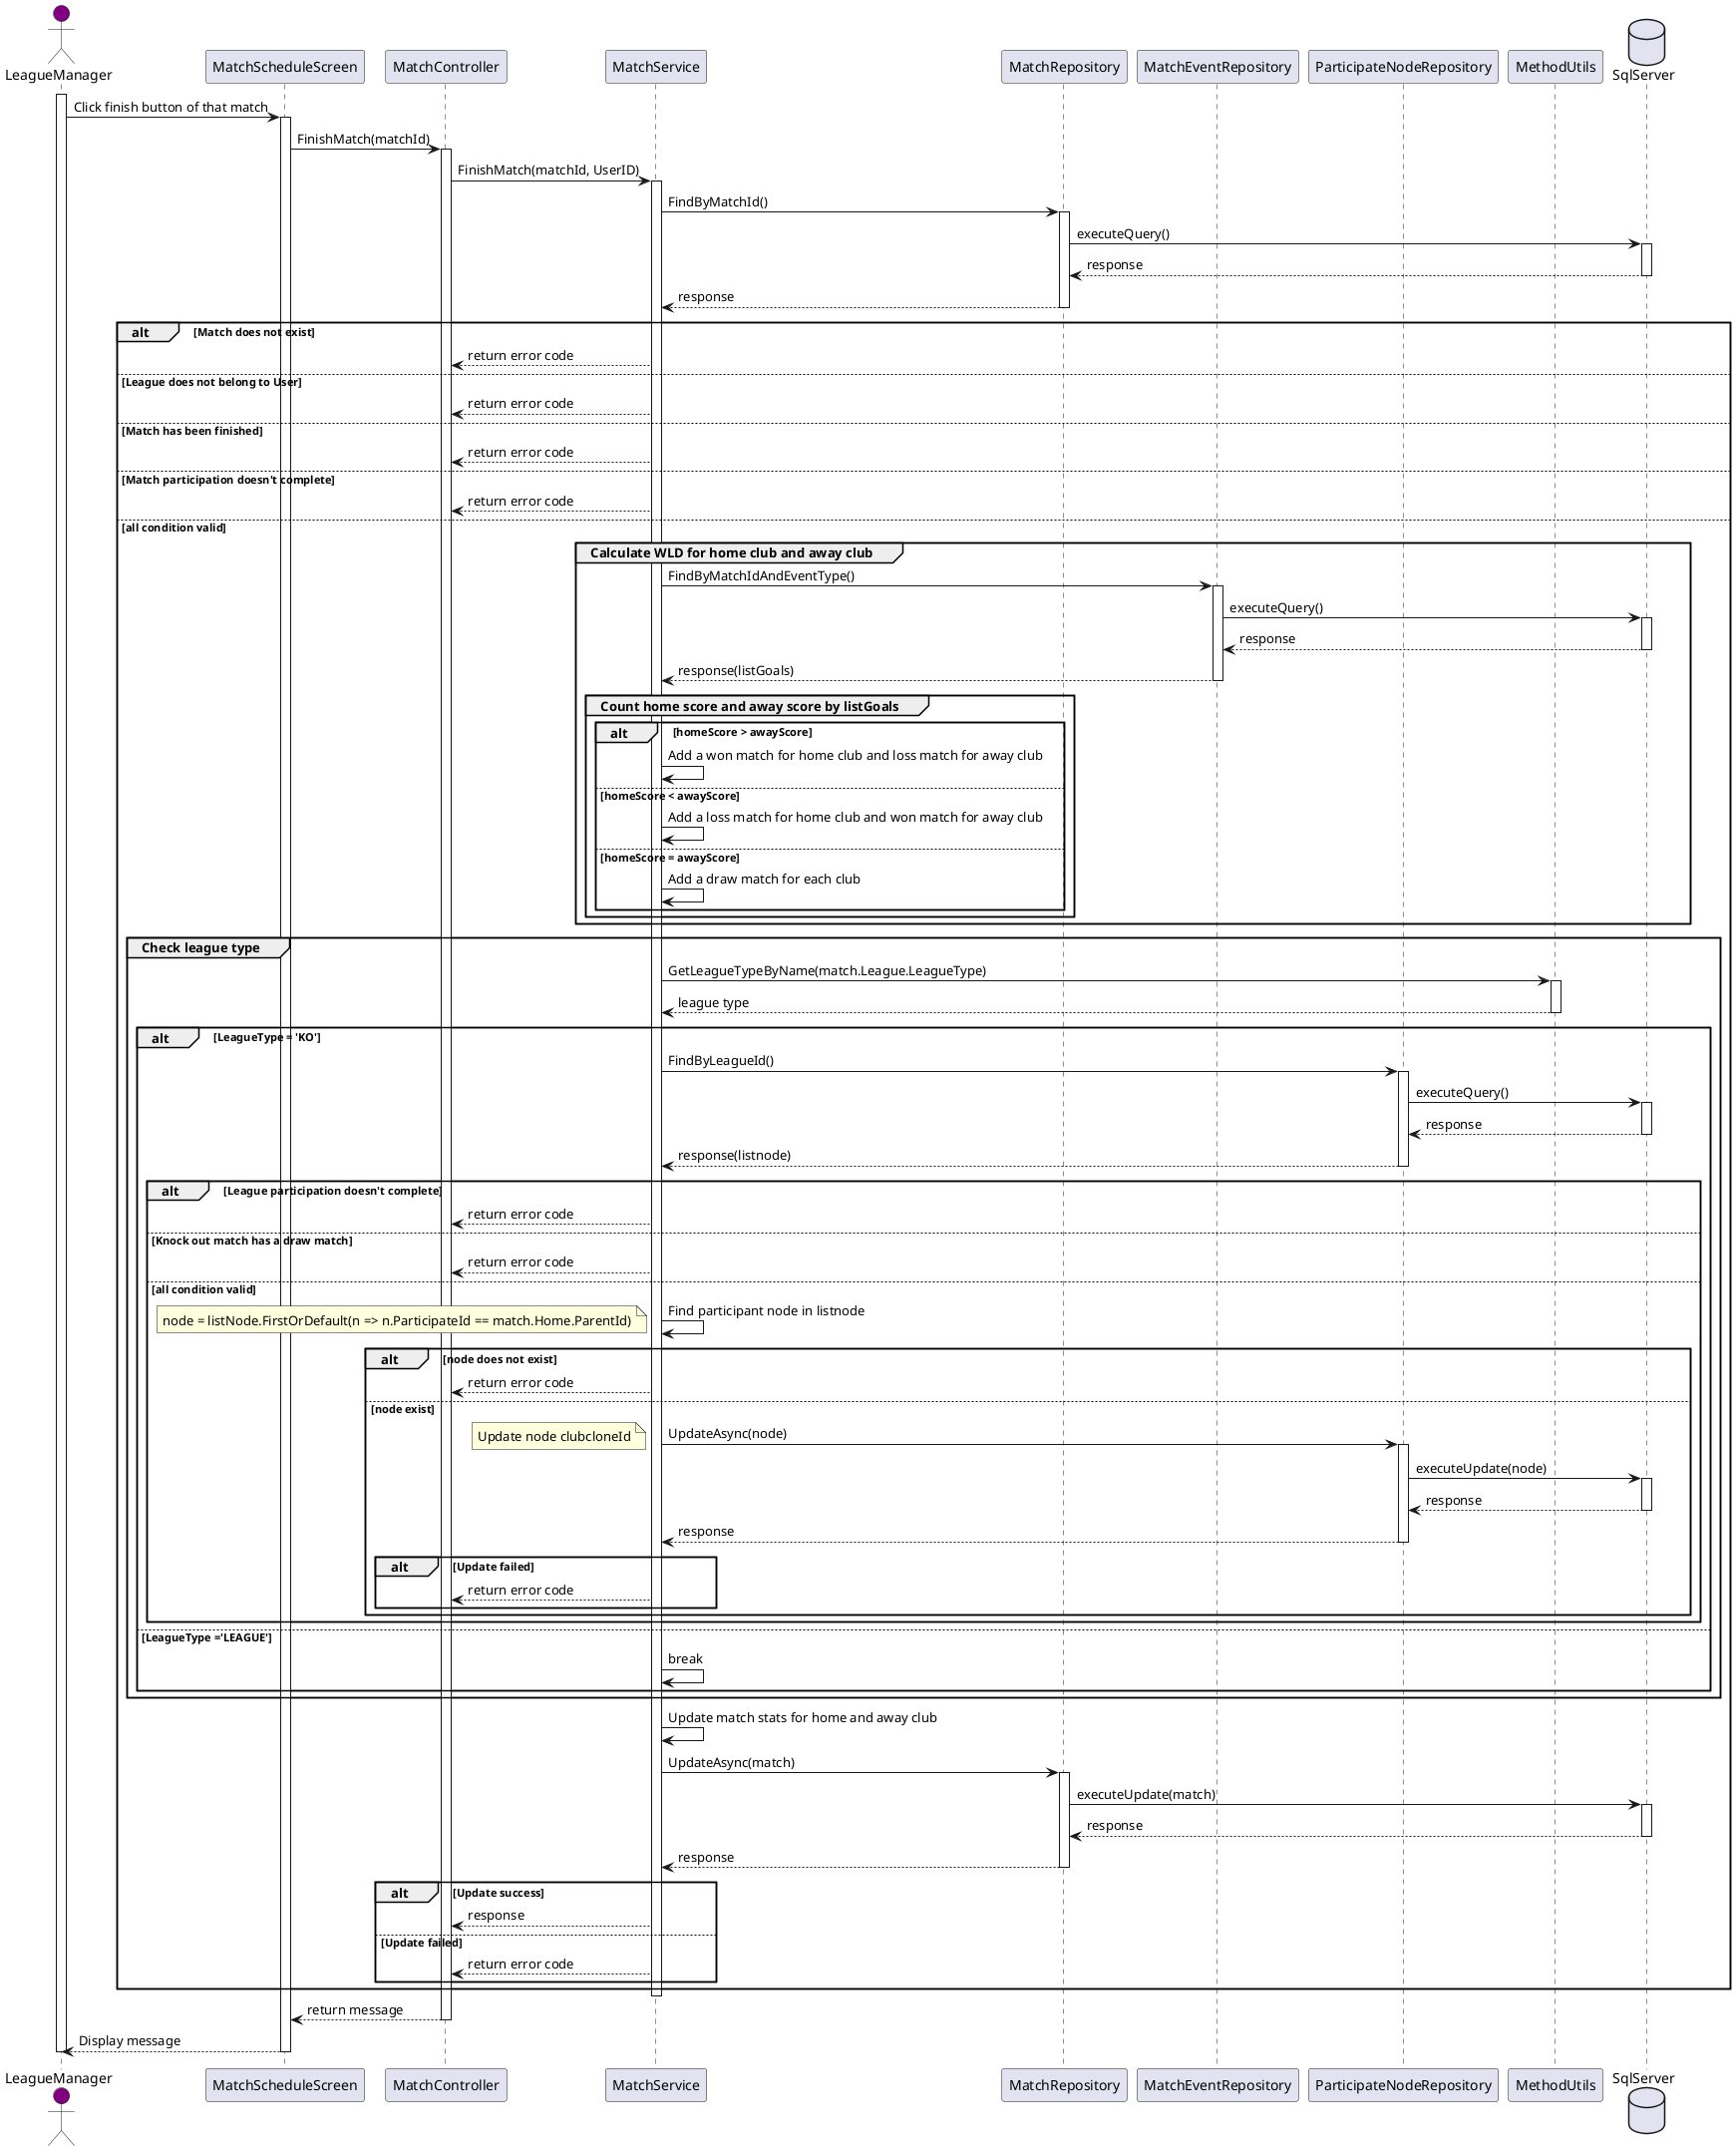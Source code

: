 @startuml Confirm match finish
actor LeagueManager #Purple
participant MatchScheduleScreen
participant MatchController
participant MatchService
participant MatchRepository
participant MatchEventRepository
participant ParticipateNodeRepository
participant MethodUtils
database SqlServer

activate LeagueManager
    LeagueManager -> MatchScheduleScreen: Click finish button of that match
    activate MatchScheduleScreen
        MatchScheduleScreen -> MatchController: FinishMatch(matchId)
        activate MatchController
            MatchController -> MatchService: FinishMatch(matchId, UserID)
            activate MatchService
                MatchService -> MatchRepository: FindByMatchId()
                activate MatchRepository
                    MatchRepository -> SqlServer: executeQuery()
                    activate SqlServer
                        SqlServer --> MatchRepository: response
                    deactivate SqlServer
                    MatchRepository --> MatchService: response
                deactivate MatchRepository
                alt Match does not exist 
                    MatchService --> MatchController: return error code
                else League does not belong to User
                    MatchService --> MatchController: return error code
                else Match has been finished
                    MatchService --> MatchController: return error code
                else Match participation doesn't complete
                    MatchService --> MatchController: return error code
                else all condition valid 
                    group Calculate WLD for home club and away club
                        MatchService -> MatchEventRepository: FindByMatchIdAndEventType()
                        activate MatchEventRepository
                            MatchEventRepository -> SqlServer: executeQuery()
                            activate SqlServer
                                SqlServer --> MatchEventRepository: response
                            deactivate SqlServer
                            MatchEventRepository --> MatchService: response(listGoals)
                        deactivate MatchEventRepository
                        group Count home score and away score by listGoals
                            alt homeScore > awayScore
                                MatchService -> MatchService: Add a won match for home club and loss match for away club
                            else homeScore < awayScore 
                                MatchService -> MatchService: Add a loss match for home club and won match for away club
                            else homeScore = awayScore
                                MatchService -> MatchService: Add a draw match for each club
                            end
                        end
                    end
                    group Check league type
                        MatchService -> MethodUtils: GetLeagueTypeByName(match.League.LeagueType)
                        activate MethodUtils
                            MethodUtils --> MatchService: league type
                        deactivate MethodUtils
                        alt LeagueType = 'KO'
                            MatchService -> ParticipateNodeRepository: FindByLeagueId()
                            activate ParticipateNodeRepository
                                ParticipateNodeRepository -> SqlServer: executeQuery()
                                activate SqlServer
                                    SqlServer --> ParticipateNodeRepository: response
                                deactivate SqlServer
                                ParticipateNodeRepository --> MatchService: response(listnode)
                            deactivate ParticipateNodeRepository
                            alt League participation doesn't complete
                                MatchService --> MatchController: return error code
                            else Knock out match has a draw match
                                MatchService --> MatchController: return error code
                            else all condition valid 
                                MatchService -> MatchService: Find participant node in listnode
                                note left: node = listNode.FirstOrDefault(n => n.ParticipateId == match.Home.ParentId)
                                alt node does not exist 
                                    MatchService --> MatchController: return error code
                                else node exist
                                    MatchService -> ParticipateNodeRepository: UpdateAsync(node)
                                    note left: Update node clubcloneId
                                    activate ParticipateNodeRepository
                                        ParticipateNodeRepository -> SqlServer: executeUpdate(node)
                                        activate SqlServer
                                            SqlServer --> ParticipateNodeRepository: response
                                        deactivate SqlServer
                                        ParticipateNodeRepository --> MatchService: response
                                    deactivate ParticipateNodeRepository
                                    alt Update failed
                                        MatchService --> MatchController: return error code
                                    end
                                end
                            end
                        else LeagueType ='LEAGUE'
                            MatchService -> MatchService: break
                        end 
                    end
                    MatchService -> MatchService: Update match stats for home and away club
                    MatchService -> MatchRepository: UpdateAsync(match)
                    activate MatchRepository
                        MatchRepository -> SqlServer: executeUpdate(match)
                        activate SqlServer
                            SqlServer --> MatchRepository: response
                        deactivate SqlServer
                        MatchRepository --> MatchService: response
                    deactivate MatchRepository
                    alt Update success 
                        MatchService --> MatchController: response
                    else Update failed
                        MatchService --> MatchController: return error code
                    end
                end
            deactivate MatchService
            MatchController --> MatchScheduleScreen: return message
        deactivate MatchController
        MatchScheduleScreen --> LeagueManager : Display message
    deactivate MatchScheduleScreen
deactivate LeagueManager
@enduml